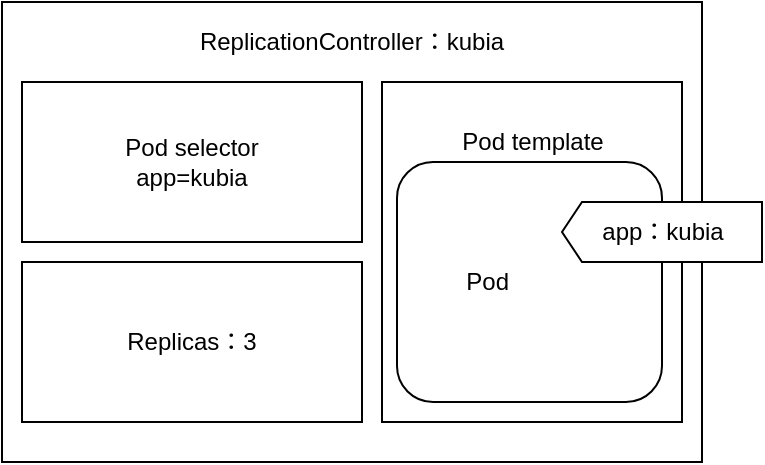 <mxfile version="12.6.5" type="device"><diagram id="eJXZLE6rcFAEtcyyGlYt" name="Page-1"><mxGraphModel dx="1038" dy="607" grid="1" gridSize="10" guides="1" tooltips="1" connect="1" arrows="1" fold="1" page="1" pageScale="1" pageWidth="2339" pageHeight="3300" math="0" shadow="0"><root><mxCell id="0"/><mxCell id="1" parent="0"/><mxCell id="iSxnBNKJIe8dNt7JMfuZ-1" value="" style="rounded=0;whiteSpace=wrap;html=1;" vertex="1" parent="1"><mxGeometry x="200" y="130" width="350" height="230" as="geometry"/></mxCell><mxCell id="iSxnBNKJIe8dNt7JMfuZ-2" value="ReplicationController：kubia" style="text;html=1;strokeColor=none;fillColor=none;align=center;verticalAlign=middle;whiteSpace=wrap;rounded=0;" vertex="1" parent="1"><mxGeometry x="275" y="140" width="200" height="20" as="geometry"/></mxCell><mxCell id="iSxnBNKJIe8dNt7JMfuZ-6" value="Pod selector&lt;br&gt;app=kubia" style="rounded=0;whiteSpace=wrap;html=1;" vertex="1" parent="1"><mxGeometry x="210" y="170" width="170" height="80" as="geometry"/></mxCell><mxCell id="iSxnBNKJIe8dNt7JMfuZ-7" value="Replicas：3" style="rounded=0;whiteSpace=wrap;html=1;" vertex="1" parent="1"><mxGeometry x="210" y="260" width="170" height="80" as="geometry"/></mxCell><mxCell id="iSxnBNKJIe8dNt7JMfuZ-8" value="" style="rounded=0;whiteSpace=wrap;html=1;" vertex="1" parent="1"><mxGeometry x="390" y="170" width="150" height="170" as="geometry"/></mxCell><mxCell id="iSxnBNKJIe8dNt7JMfuZ-9" value="Pod template" style="text;html=1;strokeColor=none;fillColor=none;align=center;verticalAlign=middle;whiteSpace=wrap;rounded=0;" vertex="1" parent="1"><mxGeometry x="422.5" y="190" width="85" height="20" as="geometry"/></mxCell><mxCell id="iSxnBNKJIe8dNt7JMfuZ-10" value="Pod&amp;nbsp; &amp;nbsp; &amp;nbsp; &amp;nbsp; &amp;nbsp; &amp;nbsp; &amp;nbsp;" style="rounded=1;whiteSpace=wrap;html=1;" vertex="1" parent="1"><mxGeometry x="397.5" y="210" width="132.5" height="120" as="geometry"/></mxCell><mxCell id="iSxnBNKJIe8dNt7JMfuZ-11" value="app：kubia" style="html=1;shadow=0;dashed=0;align=center;verticalAlign=middle;shape=mxgraph.arrows2.arrow;dy=0;dx=10;notch=0;direction=west;" vertex="1" parent="1"><mxGeometry x="480" y="230" width="100" height="30" as="geometry"/></mxCell></root></mxGraphModel></diagram></mxfile>